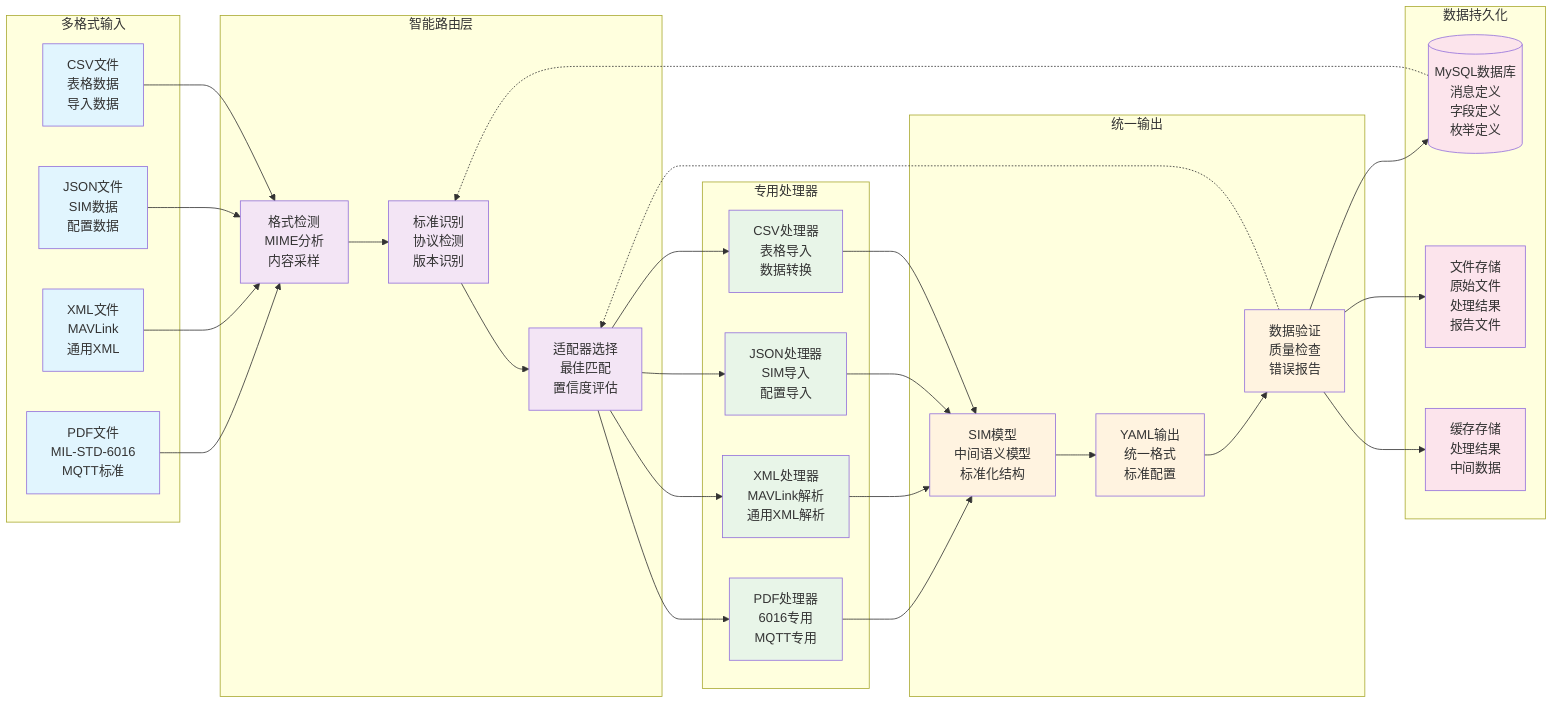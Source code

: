 flowchart LR
    %% 数据流架构图
    
    subgraph "多格式输入"
        PDF[PDF文件<br/>MIL-STD-6016<br/>MQTT标准]
        XML[XML文件<br/>MAVLink<br/>通用XML]
        JSON[JSON文件<br/>SIM数据<br/>配置数据]
        CSV[CSV文件<br/>表格数据<br/>导入数据]
    end
    
    subgraph "智能路由层"
        FORMAT_DETECT[格式检测<br/>MIME分析<br/>内容采样]
        STANDARD_DETECT[标准识别<br/>协议检测<br/>版本识别]
        ADAPTER_SELECT[适配器选择<br/>最佳匹配<br/>置信度评估]
    end
    
    subgraph "专用处理器"
        PDF_PROC[PDF处理器<br/>6016专用<br/>MQTT专用]
        XML_PROC[XML处理器<br/>MAVLink解析<br/>通用XML解析]
        JSON_PROC[JSON处理器<br/>SIM导入<br/>配置导入]
        CSV_PROC[CSV处理器<br/>表格导入<br/>数据转换]
    end
    
    subgraph "统一输出"
        SIM_MODEL[SIM模型<br/>中间语义模型<br/>标准化结构]
        YAML_OUT[YAML输出<br/>统一格式<br/>标准配置]
        VALIDATION[数据验证<br/>质量检查<br/>错误报告]
    end
    
    subgraph "数据持久化"
        MYSQL_DB[(MySQL数据库<br/>消息定义<br/>字段定义<br/>枚举定义)]
        FILE_STORE[文件存储<br/>原始文件<br/>处理结果<br/>报告文件]
        CACHE_STORE[缓存存储<br/>处理结果<br/>中间数据]
    end
    
    %% 数据流连接
    PDF --> FORMAT_DETECT
    XML --> FORMAT_DETECT
    JSON --> FORMAT_DETECT
    CSV --> FORMAT_DETECT
    
    FORMAT_DETECT --> STANDARD_DETECT
    STANDARD_DETECT --> ADAPTER_SELECT
    
    ADAPTER_SELECT --> PDF_PROC
    ADAPTER_SELECT --> XML_PROC
    ADAPTER_SELECT --> JSON_PROC
    ADAPTER_SELECT --> CSV_PROC
    
    PDF_PROC --> SIM_MODEL
    XML_PROC --> SIM_MODEL
    JSON_PROC --> SIM_MODEL
    CSV_PROC --> SIM_MODEL
    
    SIM_MODEL --> YAML_OUT
    YAML_OUT --> VALIDATION
    
    VALIDATION --> MYSQL_DB
    VALIDATION --> FILE_STORE
    VALIDATION --> CACHE_STORE
    
    %% 反馈循环
    VALIDATION -.-> ADAPTER_SELECT
    MYSQL_DB -.-> STANDARD_DETECT
    
    %% 样式
    classDef input fill:#e1f5fe
    classDef routing fill:#f3e5f5
    classDef processing fill:#e8f5e8
    classDef output fill:#fff3e0
    classDef storage fill:#fce4ec
    
    class PDF,XML,JSON,CSV input
    class FORMAT_DETECT,STANDARD_DETECT,ADAPTER_SELECT routing
    class PDF_PROC,XML_PROC,JSON_PROC,CSV_PROC processing
    class SIM_MODEL,YAML_OUT,VALIDATION output
    class MYSQL_DB,FILE_STORE,CACHE_STORE storage